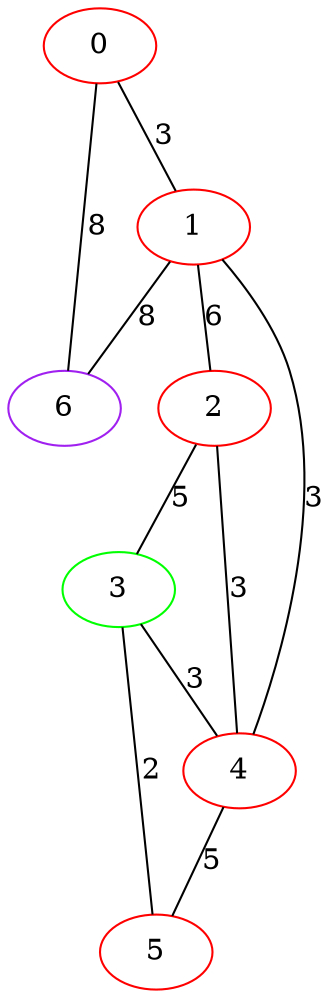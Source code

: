 graph "" {
0 [color=red, weight=1];
1 [color=red, weight=1];
2 [color=red, weight=1];
3 [color=green, weight=2];
4 [color=red, weight=1];
5 [color=red, weight=1];
6 [color=purple, weight=4];
0 -- 1  [key=0, label=3];
0 -- 6  [key=0, label=8];
1 -- 2  [key=0, label=6];
1 -- 4  [key=0, label=3];
1 -- 6  [key=0, label=8];
2 -- 3  [key=0, label=5];
2 -- 4  [key=0, label=3];
3 -- 4  [key=0, label=3];
3 -- 5  [key=0, label=2];
4 -- 5  [key=0, label=5];
}
